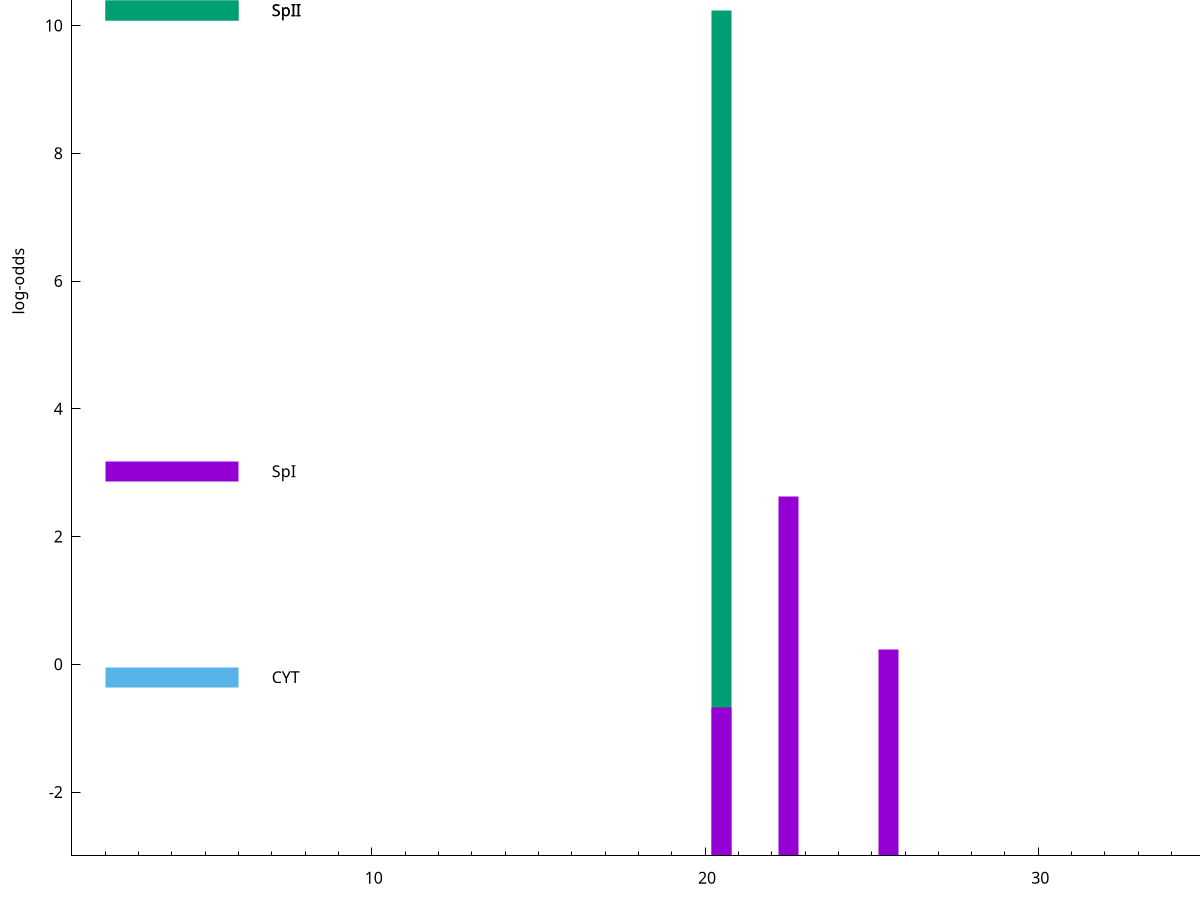 set title "LipoP predictions for SRR5666401.gff"
set size 2., 1.4
set xrange [1:70] 
set mxtics 10
set yrange [-3:15]
set y2range [0:18]
set ylabel "log-odds"
set term postscript eps color solid "Helvetica" 30
set output "SRR5666401.gff.eps"
set arrow from 2,10.2401 to 6,10.2401 nohead lt 2 lw 20
set label "SpII" at 7,10.2401
set arrow from 2,3.02176 to 6,3.02176 nohead lt 1 lw 20
set label "SpI" at 7,3.02176
set arrow from 2,-0.200913 to 6,-0.200913 nohead lt 3 lw 20
set label "CYT" at 7,-0.200913
set arrow from 2,10.2401 to 6,10.2401 nohead lt 2 lw 20
set label "SpII" at 7,10.2401
# NOTE: The scores below are the log-odds scores with the threshold
# NOTE: subtracted (a hack to make gnuplot make the histogram all
# NOTE: look nice).
plot "-" axes x1y2 title "" with impulses lt 2 lw 20, "-" axes x1y2 title "" with impulses lt 1 lw 20
20.500000 13.240000
e
22.500000 5.634680
25.500000 3.237144
20.500000 2.328935
e
exit
